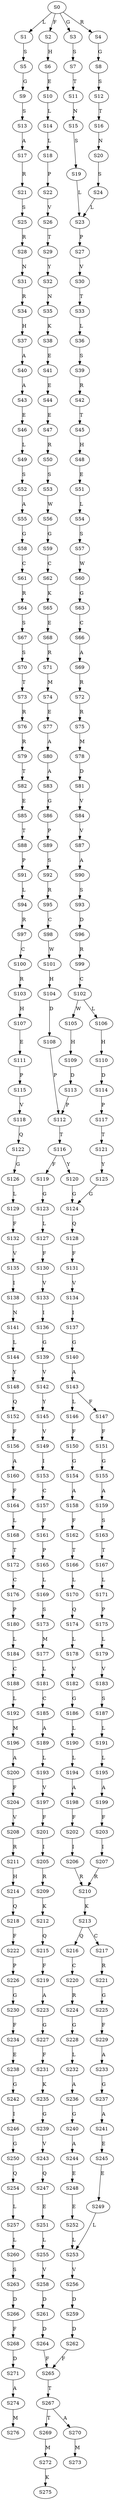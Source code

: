 strict digraph  {
	S0 -> S1 [ label = L ];
	S0 -> S2 [ label = F ];
	S0 -> S3 [ label = G ];
	S0 -> S4 [ label = R ];
	S1 -> S5 [ label = S ];
	S2 -> S6 [ label = H ];
	S3 -> S7 [ label = S ];
	S4 -> S8 [ label = G ];
	S5 -> S9 [ label = G ];
	S6 -> S10 [ label = E ];
	S7 -> S11 [ label = T ];
	S8 -> S12 [ label = S ];
	S9 -> S13 [ label = S ];
	S10 -> S14 [ label = L ];
	S11 -> S15 [ label = N ];
	S12 -> S16 [ label = T ];
	S13 -> S17 [ label = A ];
	S14 -> S18 [ label = L ];
	S15 -> S19 [ label = S ];
	S16 -> S20 [ label = N ];
	S17 -> S21 [ label = R ];
	S18 -> S22 [ label = P ];
	S19 -> S23 [ label = L ];
	S20 -> S24 [ label = S ];
	S21 -> S25 [ label = S ];
	S22 -> S26 [ label = V ];
	S23 -> S27 [ label = P ];
	S24 -> S23 [ label = L ];
	S25 -> S28 [ label = R ];
	S26 -> S29 [ label = T ];
	S27 -> S30 [ label = V ];
	S28 -> S31 [ label = N ];
	S29 -> S32 [ label = Y ];
	S30 -> S33 [ label = T ];
	S31 -> S34 [ label = R ];
	S32 -> S35 [ label = N ];
	S33 -> S36 [ label = L ];
	S34 -> S37 [ label = H ];
	S35 -> S38 [ label = K ];
	S36 -> S39 [ label = S ];
	S37 -> S40 [ label = A ];
	S38 -> S41 [ label = E ];
	S39 -> S42 [ label = R ];
	S40 -> S43 [ label = A ];
	S41 -> S44 [ label = E ];
	S42 -> S45 [ label = T ];
	S43 -> S46 [ label = E ];
	S44 -> S47 [ label = E ];
	S45 -> S48 [ label = H ];
	S46 -> S49 [ label = L ];
	S47 -> S50 [ label = R ];
	S48 -> S51 [ label = E ];
	S49 -> S52 [ label = S ];
	S50 -> S53 [ label = S ];
	S51 -> S54 [ label = L ];
	S52 -> S55 [ label = A ];
	S53 -> S56 [ label = W ];
	S54 -> S57 [ label = S ];
	S55 -> S58 [ label = G ];
	S56 -> S59 [ label = G ];
	S57 -> S60 [ label = W ];
	S58 -> S61 [ label = C ];
	S59 -> S62 [ label = C ];
	S60 -> S63 [ label = G ];
	S61 -> S64 [ label = R ];
	S62 -> S65 [ label = K ];
	S63 -> S66 [ label = C ];
	S64 -> S67 [ label = S ];
	S65 -> S68 [ label = E ];
	S66 -> S69 [ label = A ];
	S67 -> S70 [ label = S ];
	S68 -> S71 [ label = R ];
	S69 -> S72 [ label = R ];
	S70 -> S73 [ label = T ];
	S71 -> S74 [ label = M ];
	S72 -> S75 [ label = R ];
	S73 -> S76 [ label = R ];
	S74 -> S77 [ label = E ];
	S75 -> S78 [ label = M ];
	S76 -> S79 [ label = R ];
	S77 -> S80 [ label = A ];
	S78 -> S81 [ label = D ];
	S79 -> S82 [ label = T ];
	S80 -> S83 [ label = A ];
	S81 -> S84 [ label = V ];
	S82 -> S85 [ label = E ];
	S83 -> S86 [ label = G ];
	S84 -> S87 [ label = V ];
	S85 -> S88 [ label = T ];
	S86 -> S89 [ label = P ];
	S87 -> S90 [ label = A ];
	S88 -> S91 [ label = P ];
	S89 -> S92 [ label = S ];
	S90 -> S93 [ label = S ];
	S91 -> S94 [ label = L ];
	S92 -> S95 [ label = R ];
	S93 -> S96 [ label = D ];
	S94 -> S97 [ label = R ];
	S95 -> S98 [ label = C ];
	S96 -> S99 [ label = R ];
	S97 -> S100 [ label = C ];
	S98 -> S101 [ label = W ];
	S99 -> S102 [ label = C ];
	S100 -> S103 [ label = R ];
	S101 -> S104 [ label = H ];
	S102 -> S105 [ label = W ];
	S102 -> S106 [ label = L ];
	S103 -> S107 [ label = H ];
	S104 -> S108 [ label = D ];
	S105 -> S109 [ label = H ];
	S106 -> S110 [ label = H ];
	S107 -> S111 [ label = E ];
	S108 -> S112 [ label = P ];
	S109 -> S113 [ label = D ];
	S110 -> S114 [ label = D ];
	S111 -> S115 [ label = P ];
	S112 -> S116 [ label = T ];
	S113 -> S112 [ label = P ];
	S114 -> S117 [ label = P ];
	S115 -> S118 [ label = V ];
	S116 -> S119 [ label = F ];
	S116 -> S120 [ label = Y ];
	S117 -> S121 [ label = T ];
	S118 -> S122 [ label = Q ];
	S119 -> S123 [ label = G ];
	S120 -> S124 [ label = G ];
	S121 -> S125 [ label = Y ];
	S122 -> S126 [ label = G ];
	S123 -> S127 [ label = L ];
	S124 -> S128 [ label = Q ];
	S125 -> S124 [ label = G ];
	S126 -> S129 [ label = L ];
	S127 -> S130 [ label = F ];
	S128 -> S131 [ label = F ];
	S129 -> S132 [ label = F ];
	S130 -> S133 [ label = V ];
	S131 -> S134 [ label = V ];
	S132 -> S135 [ label = V ];
	S133 -> S136 [ label = I ];
	S134 -> S137 [ label = I ];
	S135 -> S138 [ label = I ];
	S136 -> S139 [ label = G ];
	S137 -> S140 [ label = G ];
	S138 -> S141 [ label = N ];
	S139 -> S142 [ label = V ];
	S140 -> S143 [ label = A ];
	S141 -> S144 [ label = L ];
	S142 -> S145 [ label = Y ];
	S143 -> S146 [ label = L ];
	S143 -> S147 [ label = F ];
	S144 -> S148 [ label = Y ];
	S145 -> S149 [ label = V ];
	S146 -> S150 [ label = F ];
	S147 -> S151 [ label = F ];
	S148 -> S152 [ label = Q ];
	S149 -> S153 [ label = I ];
	S150 -> S154 [ label = G ];
	S151 -> S155 [ label = G ];
	S152 -> S156 [ label = F ];
	S153 -> S157 [ label = C ];
	S154 -> S158 [ label = A ];
	S155 -> S159 [ label = A ];
	S156 -> S160 [ label = A ];
	S157 -> S161 [ label = F ];
	S158 -> S162 [ label = F ];
	S159 -> S163 [ label = S ];
	S160 -> S164 [ label = F ];
	S161 -> S165 [ label = P ];
	S162 -> S166 [ label = T ];
	S163 -> S167 [ label = T ];
	S164 -> S168 [ label = L ];
	S165 -> S169 [ label = L ];
	S166 -> S170 [ label = L ];
	S167 -> S171 [ label = L ];
	S168 -> S172 [ label = T ];
	S169 -> S173 [ label = S ];
	S170 -> S174 [ label = Q ];
	S171 -> S175 [ label = P ];
	S172 -> S176 [ label = C ];
	S173 -> S177 [ label = M ];
	S174 -> S178 [ label = L ];
	S175 -> S179 [ label = L ];
	S176 -> S180 [ label = P ];
	S177 -> S181 [ label = L ];
	S178 -> S182 [ label = V ];
	S179 -> S183 [ label = V ];
	S180 -> S184 [ label = L ];
	S181 -> S185 [ label = C ];
	S182 -> S186 [ label = G ];
	S183 -> S187 [ label = S ];
	S184 -> S188 [ label = C ];
	S185 -> S189 [ label = A ];
	S186 -> S190 [ label = L ];
	S187 -> S191 [ label = L ];
	S188 -> S192 [ label = L ];
	S189 -> S193 [ label = L ];
	S190 -> S194 [ label = L ];
	S191 -> S195 [ label = L ];
	S192 -> S196 [ label = M ];
	S193 -> S197 [ label = V ];
	S194 -> S198 [ label = A ];
	S195 -> S199 [ label = A ];
	S196 -> S200 [ label = A ];
	S197 -> S201 [ label = F ];
	S198 -> S202 [ label = F ];
	S199 -> S203 [ label = F ];
	S200 -> S204 [ label = F ];
	S201 -> S205 [ label = I ];
	S202 -> S206 [ label = I ];
	S203 -> S207 [ label = I ];
	S204 -> S208 [ label = V ];
	S205 -> S209 [ label = R ];
	S206 -> S210 [ label = R ];
	S207 -> S210 [ label = R ];
	S208 -> S211 [ label = R ];
	S209 -> S212 [ label = K ];
	S210 -> S213 [ label = K ];
	S211 -> S214 [ label = H ];
	S212 -> S215 [ label = Q ];
	S213 -> S216 [ label = Q ];
	S213 -> S217 [ label = C ];
	S214 -> S218 [ label = Q ];
	S215 -> S219 [ label = F ];
	S216 -> S220 [ label = C ];
	S217 -> S221 [ label = R ];
	S218 -> S222 [ label = F ];
	S219 -> S223 [ label = A ];
	S220 -> S224 [ label = R ];
	S221 -> S225 [ label = G ];
	S222 -> S226 [ label = P ];
	S223 -> S227 [ label = G ];
	S224 -> S228 [ label = G ];
	S225 -> S229 [ label = F ];
	S226 -> S230 [ label = G ];
	S227 -> S231 [ label = F ];
	S228 -> S232 [ label = L ];
	S229 -> S233 [ label = A ];
	S230 -> S234 [ label = F ];
	S231 -> S235 [ label = K ];
	S232 -> S236 [ label = A ];
	S233 -> S237 [ label = G ];
	S234 -> S238 [ label = E ];
	S235 -> S239 [ label = G ];
	S236 -> S240 [ label = G ];
	S237 -> S241 [ label = A ];
	S238 -> S242 [ label = G ];
	S239 -> S243 [ label = V ];
	S240 -> S244 [ label = A ];
	S241 -> S245 [ label = E ];
	S242 -> S246 [ label = I ];
	S243 -> S247 [ label = Q ];
	S244 -> S248 [ label = E ];
	S245 -> S249 [ label = E ];
	S246 -> S250 [ label = G ];
	S247 -> S251 [ label = E ];
	S248 -> S252 [ label = E ];
	S249 -> S253 [ label = L ];
	S250 -> S254 [ label = Q ];
	S251 -> S255 [ label = L ];
	S252 -> S253 [ label = L ];
	S253 -> S256 [ label = V ];
	S254 -> S257 [ label = L ];
	S255 -> S258 [ label = V ];
	S256 -> S259 [ label = D ];
	S257 -> S260 [ label = L ];
	S258 -> S261 [ label = D ];
	S259 -> S262 [ label = D ];
	S260 -> S263 [ label = S ];
	S261 -> S264 [ label = D ];
	S262 -> S265 [ label = F ];
	S263 -> S266 [ label = D ];
	S264 -> S265 [ label = F ];
	S265 -> S267 [ label = T ];
	S266 -> S268 [ label = F ];
	S267 -> S269 [ label = T ];
	S267 -> S270 [ label = A ];
	S268 -> S271 [ label = D ];
	S269 -> S272 [ label = M ];
	S270 -> S273 [ label = M ];
	S271 -> S274 [ label = A ];
	S272 -> S275 [ label = K ];
	S274 -> S276 [ label = M ];
}
